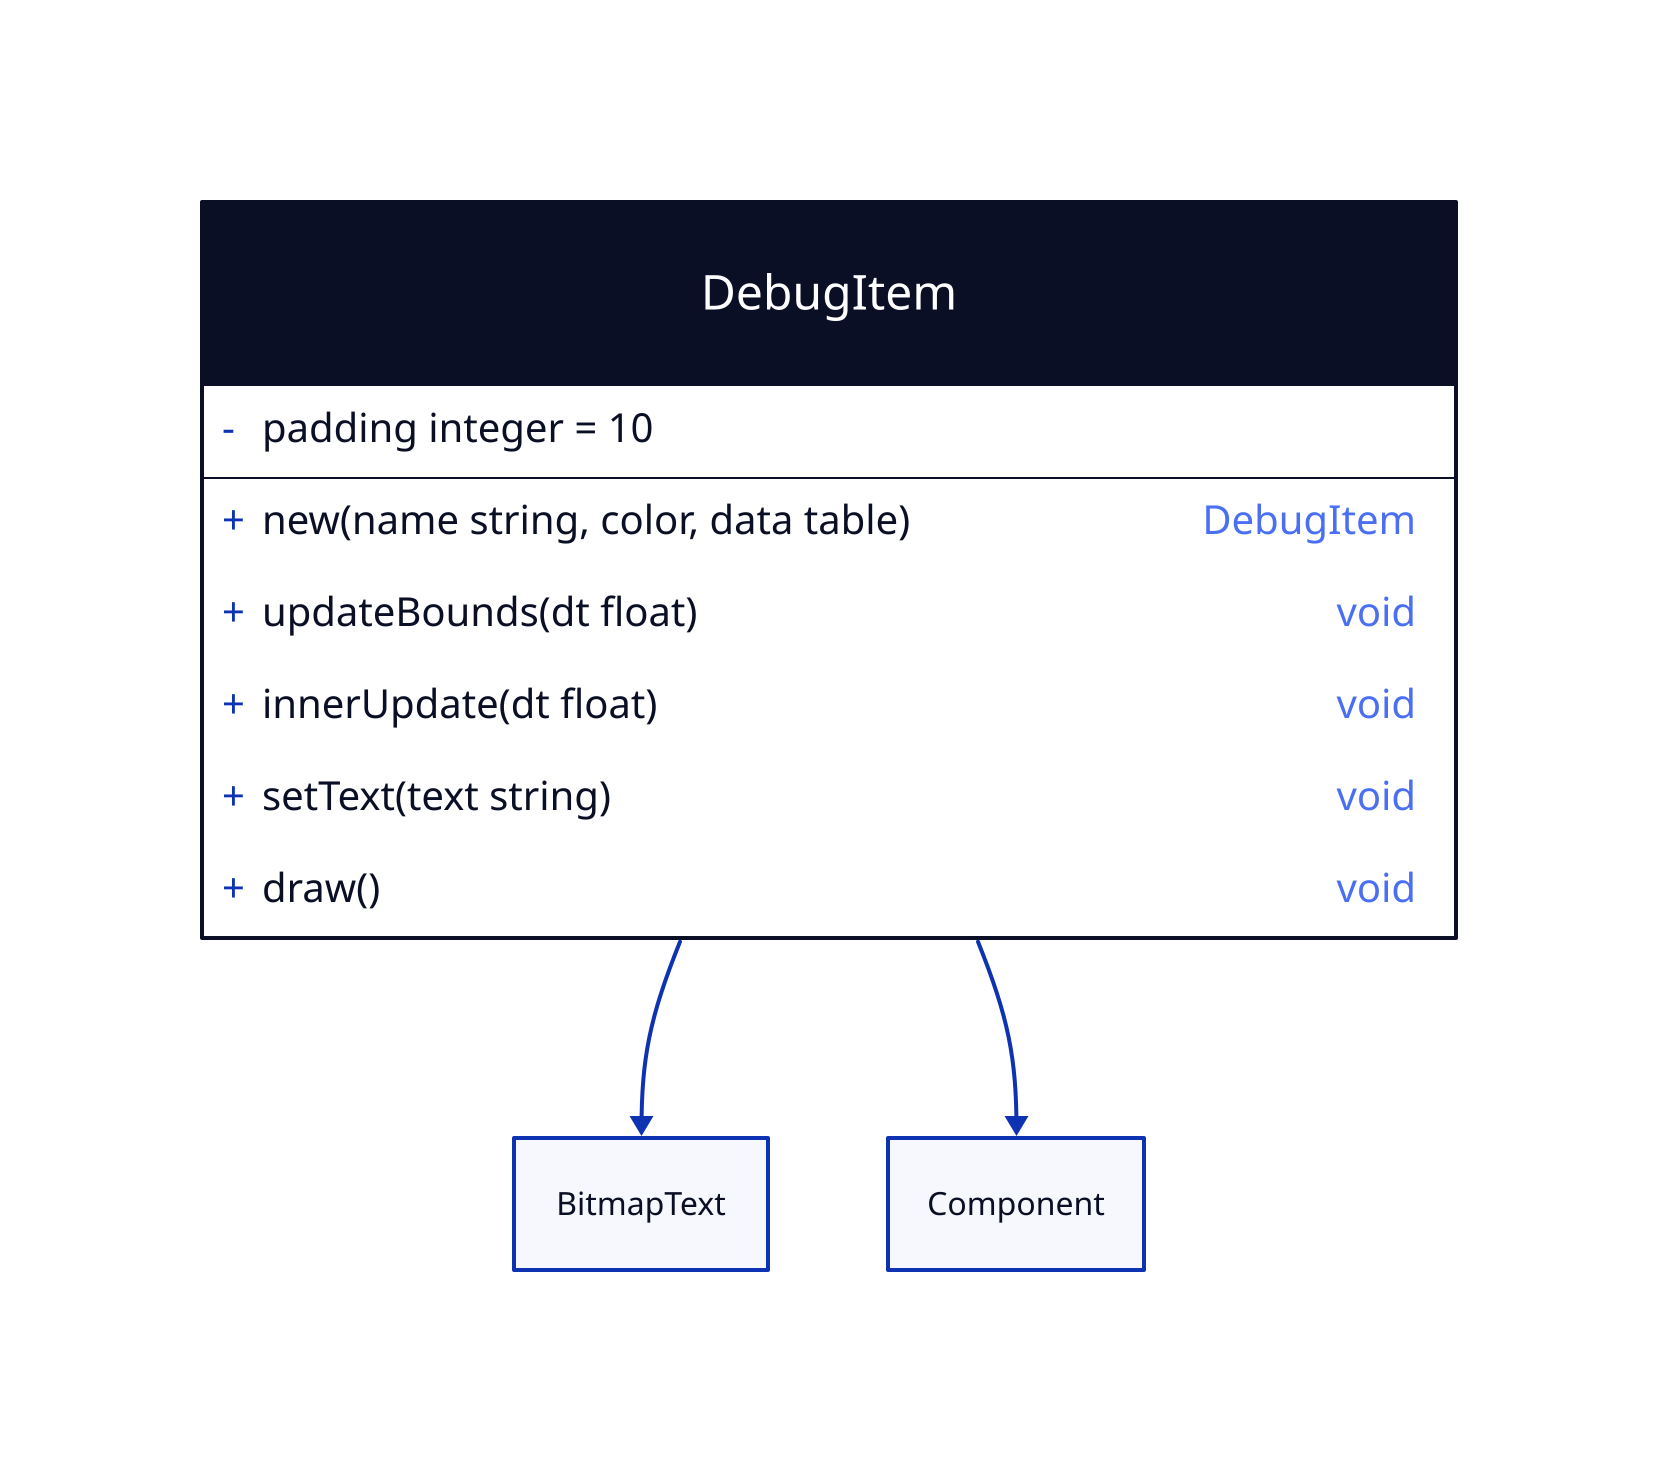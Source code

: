 DebugItem: {
  shape: class

  +new(name string, color, data table): DebugItem

  -padding integer = 10

  +updateBounds(dt float): void
  +innerUpdate(dt float): void
  +setText(text string): void
  +draw(): void
}
DebugItem -> BitmapText
DebugItem -> Component
